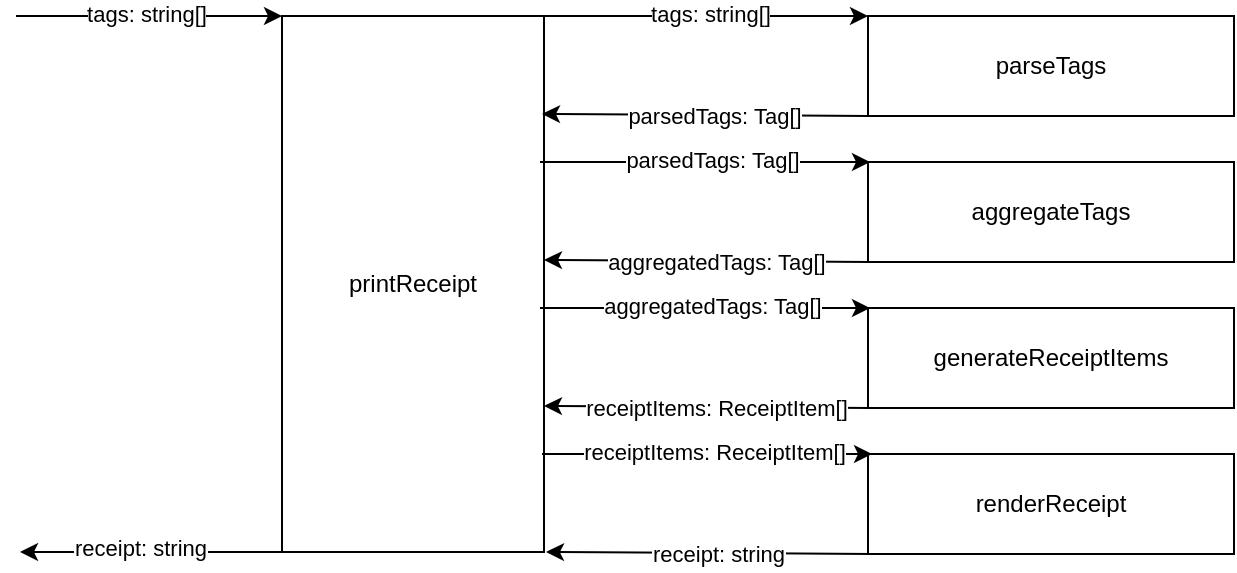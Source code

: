 <mxfile pages="2">
    <diagram name="Tasking" id="miJRW8hwswEF5cOk7TD4">
        <mxGraphModel dx="1211" dy="682" grid="0" gridSize="10" guides="1" tooltips="1" connect="1" arrows="1" fold="1" page="0" pageScale="1" pageWidth="850" pageHeight="1100" math="0" shadow="0">
            <root>
                <mxCell id="0"/>
                <mxCell id="1" parent="0"/>
                <mxCell id="1cn2CCCLil59LXPL16zk-2" value="printReceipt" style="rounded=0;whiteSpace=wrap;html=1;" parent="1" vertex="1">
                    <mxGeometry x="84" y="403" width="131" height="268" as="geometry"/>
                </mxCell>
                <mxCell id="1cn2CCCLil59LXPL16zk-3" value="parseTags" style="rounded=0;whiteSpace=wrap;html=1;" parent="1" vertex="1">
                    <mxGeometry x="377" y="403" width="183" height="50" as="geometry"/>
                </mxCell>
                <mxCell id="1cn2CCCLil59LXPL16zk-4" value="aggregateTags" style="rounded=0;whiteSpace=wrap;html=1;" parent="1" vertex="1">
                    <mxGeometry x="377" y="476" width="183" height="50" as="geometry"/>
                </mxCell>
                <mxCell id="1cn2CCCLil59LXPL16zk-5" value="generateReceiptItems" style="rounded=0;whiteSpace=wrap;html=1;" parent="1" vertex="1">
                    <mxGeometry x="377" y="549" width="183" height="50" as="geometry"/>
                </mxCell>
                <mxCell id="1cn2CCCLil59LXPL16zk-6" value="renderReceipt" style="rounded=0;whiteSpace=wrap;html=1;" parent="1" vertex="1">
                    <mxGeometry x="377" y="622" width="183" height="50" as="geometry"/>
                </mxCell>
                <mxCell id="1cn2CCCLil59LXPL16zk-7" value="" style="endArrow=classic;html=1;rounded=0;entryX=0;entryY=0;entryDx=0;entryDy=0;" parent="1" target="1cn2CCCLil59LXPL16zk-2" edge="1">
                    <mxGeometry width="50" height="50" relative="1" as="geometry">
                        <mxPoint x="-49" y="403" as="sourcePoint"/>
                        <mxPoint x="24" y="390" as="targetPoint"/>
                    </mxGeometry>
                </mxCell>
                <mxCell id="1cn2CCCLil59LXPL16zk-8" value="tags: string[]" style="edgeLabel;html=1;align=center;verticalAlign=middle;resizable=0;points=[];" parent="1cn2CCCLil59LXPL16zk-7" vertex="1" connectable="0">
                    <mxGeometry x="0.308" y="1" relative="1" as="geometry">
                        <mxPoint x="-22" as="offset"/>
                    </mxGeometry>
                </mxCell>
                <mxCell id="1cn2CCCLil59LXPL16zk-9" value="" style="endArrow=classic;html=1;rounded=0;entryX=0;entryY=0;entryDx=0;entryDy=0;" parent="1" edge="1">
                    <mxGeometry width="50" height="50" relative="1" as="geometry">
                        <mxPoint x="86" y="671" as="sourcePoint"/>
                        <mxPoint x="-47" y="671" as="targetPoint"/>
                    </mxGeometry>
                </mxCell>
                <mxCell id="1cn2CCCLil59LXPL16zk-10" value="&lt;div&gt;receipt: string&lt;/div&gt;" style="edgeLabel;html=1;align=center;verticalAlign=middle;resizable=0;points=[];" parent="1cn2CCCLil59LXPL16zk-9" vertex="1" connectable="0">
                    <mxGeometry x="0.308" y="1" relative="1" as="geometry">
                        <mxPoint x="14" y="-3" as="offset"/>
                    </mxGeometry>
                </mxCell>
                <mxCell id="zRxMBEdfBjaCEWJmK-jQ-1" value="" style="endArrow=classic;html=1;rounded=0;entryX=0;entryY=0;entryDx=0;entryDy=0;" parent="1" target="1cn2CCCLil59LXPL16zk-3" edge="1">
                    <mxGeometry width="50" height="50" relative="1" as="geometry">
                        <mxPoint x="212" y="403" as="sourcePoint"/>
                        <mxPoint x="345" y="403" as="targetPoint"/>
                    </mxGeometry>
                </mxCell>
                <mxCell id="zRxMBEdfBjaCEWJmK-jQ-2" value="tags: string[]" style="edgeLabel;html=1;align=center;verticalAlign=middle;resizable=0;points=[];" parent="zRxMBEdfBjaCEWJmK-jQ-1" vertex="1" connectable="0">
                    <mxGeometry x="0.308" y="1" relative="1" as="geometry">
                        <mxPoint x="-22" as="offset"/>
                    </mxGeometry>
                </mxCell>
                <mxCell id="zRxMBEdfBjaCEWJmK-jQ-3" value="" style="endArrow=classic;html=1;rounded=0;entryX=0;entryY=0;entryDx=0;entryDy=0;exitX=0;exitY=1;exitDx=0;exitDy=0;" parent="1" source="1cn2CCCLil59LXPL16zk-3" edge="1">
                    <mxGeometry width="50" height="50" relative="1" as="geometry">
                        <mxPoint x="322" y="452" as="sourcePoint"/>
                        <mxPoint x="214" y="452" as="targetPoint"/>
                    </mxGeometry>
                </mxCell>
                <mxCell id="zRxMBEdfBjaCEWJmK-jQ-4" value="parsedTags: Tag[]" style="edgeLabel;html=1;align=center;verticalAlign=middle;resizable=0;points=[];" parent="zRxMBEdfBjaCEWJmK-jQ-3" vertex="1" connectable="0">
                    <mxGeometry x="0.308" y="1" relative="1" as="geometry">
                        <mxPoint x="29" y="-1" as="offset"/>
                    </mxGeometry>
                </mxCell>
                <mxCell id="zRxMBEdfBjaCEWJmK-jQ-5" value="" style="endArrow=classic;html=1;rounded=0;entryX=0;entryY=0;entryDx=0;entryDy=0;" parent="1" edge="1">
                    <mxGeometry width="50" height="50" relative="1" as="geometry">
                        <mxPoint x="213" y="476" as="sourcePoint"/>
                        <mxPoint x="378" y="476" as="targetPoint"/>
                    </mxGeometry>
                </mxCell>
                <mxCell id="zRxMBEdfBjaCEWJmK-jQ-6" value="parsedTags: Tag[]" style="edgeLabel;html=1;align=center;verticalAlign=middle;resizable=0;points=[];" parent="zRxMBEdfBjaCEWJmK-jQ-5" vertex="1" connectable="0">
                    <mxGeometry x="0.308" y="1" relative="1" as="geometry">
                        <mxPoint x="-22" as="offset"/>
                    </mxGeometry>
                </mxCell>
                <mxCell id="zRxMBEdfBjaCEWJmK-jQ-7" value="" style="endArrow=classic;html=1;rounded=0;entryX=0;entryY=0;entryDx=0;entryDy=0;exitX=0;exitY=1;exitDx=0;exitDy=0;" parent="1" edge="1">
                    <mxGeometry width="50" height="50" relative="1" as="geometry">
                        <mxPoint x="378" y="526" as="sourcePoint"/>
                        <mxPoint x="215" y="525" as="targetPoint"/>
                    </mxGeometry>
                </mxCell>
                <mxCell id="zRxMBEdfBjaCEWJmK-jQ-8" value="aggregatedTags: Tag[]" style="edgeLabel;html=1;align=center;verticalAlign=middle;resizable=0;points=[];" parent="zRxMBEdfBjaCEWJmK-jQ-7" vertex="1" connectable="0">
                    <mxGeometry x="0.308" y="1" relative="1" as="geometry">
                        <mxPoint x="29" y="-1" as="offset"/>
                    </mxGeometry>
                </mxCell>
                <mxCell id="zRxMBEdfBjaCEWJmK-jQ-9" value="" style="endArrow=classic;html=1;rounded=0;entryX=0;entryY=0;entryDx=0;entryDy=0;" parent="1" edge="1">
                    <mxGeometry width="50" height="50" relative="1" as="geometry">
                        <mxPoint x="213" y="549" as="sourcePoint"/>
                        <mxPoint x="378" y="549" as="targetPoint"/>
                    </mxGeometry>
                </mxCell>
                <mxCell id="zRxMBEdfBjaCEWJmK-jQ-10" value="aggregatedTags: Tag[]" style="edgeLabel;html=1;align=center;verticalAlign=middle;resizable=0;points=[];" parent="zRxMBEdfBjaCEWJmK-jQ-9" vertex="1" connectable="0">
                    <mxGeometry x="0.308" y="1" relative="1" as="geometry">
                        <mxPoint x="-22" as="offset"/>
                    </mxGeometry>
                </mxCell>
                <mxCell id="zRxMBEdfBjaCEWJmK-jQ-11" value="" style="endArrow=classic;html=1;rounded=0;entryX=0;entryY=0;entryDx=0;entryDy=0;exitX=0;exitY=1;exitDx=0;exitDy=0;" parent="1" edge="1">
                    <mxGeometry width="50" height="50" relative="1" as="geometry">
                        <mxPoint x="378" y="599" as="sourcePoint"/>
                        <mxPoint x="215" y="598" as="targetPoint"/>
                    </mxGeometry>
                </mxCell>
                <mxCell id="zRxMBEdfBjaCEWJmK-jQ-12" value="receiptItems: ReceiptItem[]" style="edgeLabel;html=1;align=center;verticalAlign=middle;resizable=0;points=[];" parent="zRxMBEdfBjaCEWJmK-jQ-11" vertex="1" connectable="0">
                    <mxGeometry x="0.308" y="1" relative="1" as="geometry">
                        <mxPoint x="29" y="-1" as="offset"/>
                    </mxGeometry>
                </mxCell>
                <mxCell id="zRxMBEdfBjaCEWJmK-jQ-13" value="" style="endArrow=classic;html=1;rounded=0;entryX=0;entryY=0;entryDx=0;entryDy=0;" parent="1" edge="1">
                    <mxGeometry width="50" height="50" relative="1" as="geometry">
                        <mxPoint x="214" y="622" as="sourcePoint"/>
                        <mxPoint x="379" y="622" as="targetPoint"/>
                    </mxGeometry>
                </mxCell>
                <mxCell id="zRxMBEdfBjaCEWJmK-jQ-14" value="receiptItems: ReceiptItem[]" style="edgeLabel;html=1;align=center;verticalAlign=middle;resizable=0;points=[];" parent="zRxMBEdfBjaCEWJmK-jQ-13" vertex="1" connectable="0">
                    <mxGeometry x="0.308" y="1" relative="1" as="geometry">
                        <mxPoint x="-22" as="offset"/>
                    </mxGeometry>
                </mxCell>
                <mxCell id="zRxMBEdfBjaCEWJmK-jQ-15" value="" style="endArrow=classic;html=1;rounded=0;entryX=0;entryY=0;entryDx=0;entryDy=0;exitX=0;exitY=1;exitDx=0;exitDy=0;" parent="1" edge="1">
                    <mxGeometry width="50" height="50" relative="1" as="geometry">
                        <mxPoint x="379" y="672" as="sourcePoint"/>
                        <mxPoint x="216" y="671" as="targetPoint"/>
                    </mxGeometry>
                </mxCell>
                <mxCell id="zRxMBEdfBjaCEWJmK-jQ-16" value="receipt: string" style="edgeLabel;html=1;align=center;verticalAlign=middle;resizable=0;points=[];" parent="zRxMBEdfBjaCEWJmK-jQ-15" vertex="1" connectable="0">
                    <mxGeometry x="0.308" y="1" relative="1" as="geometry">
                        <mxPoint x="29" y="-1" as="offset"/>
                    </mxGeometry>
                </mxCell>
            </root>
        </mxGraphModel>
    </diagram>
</mxfile>

